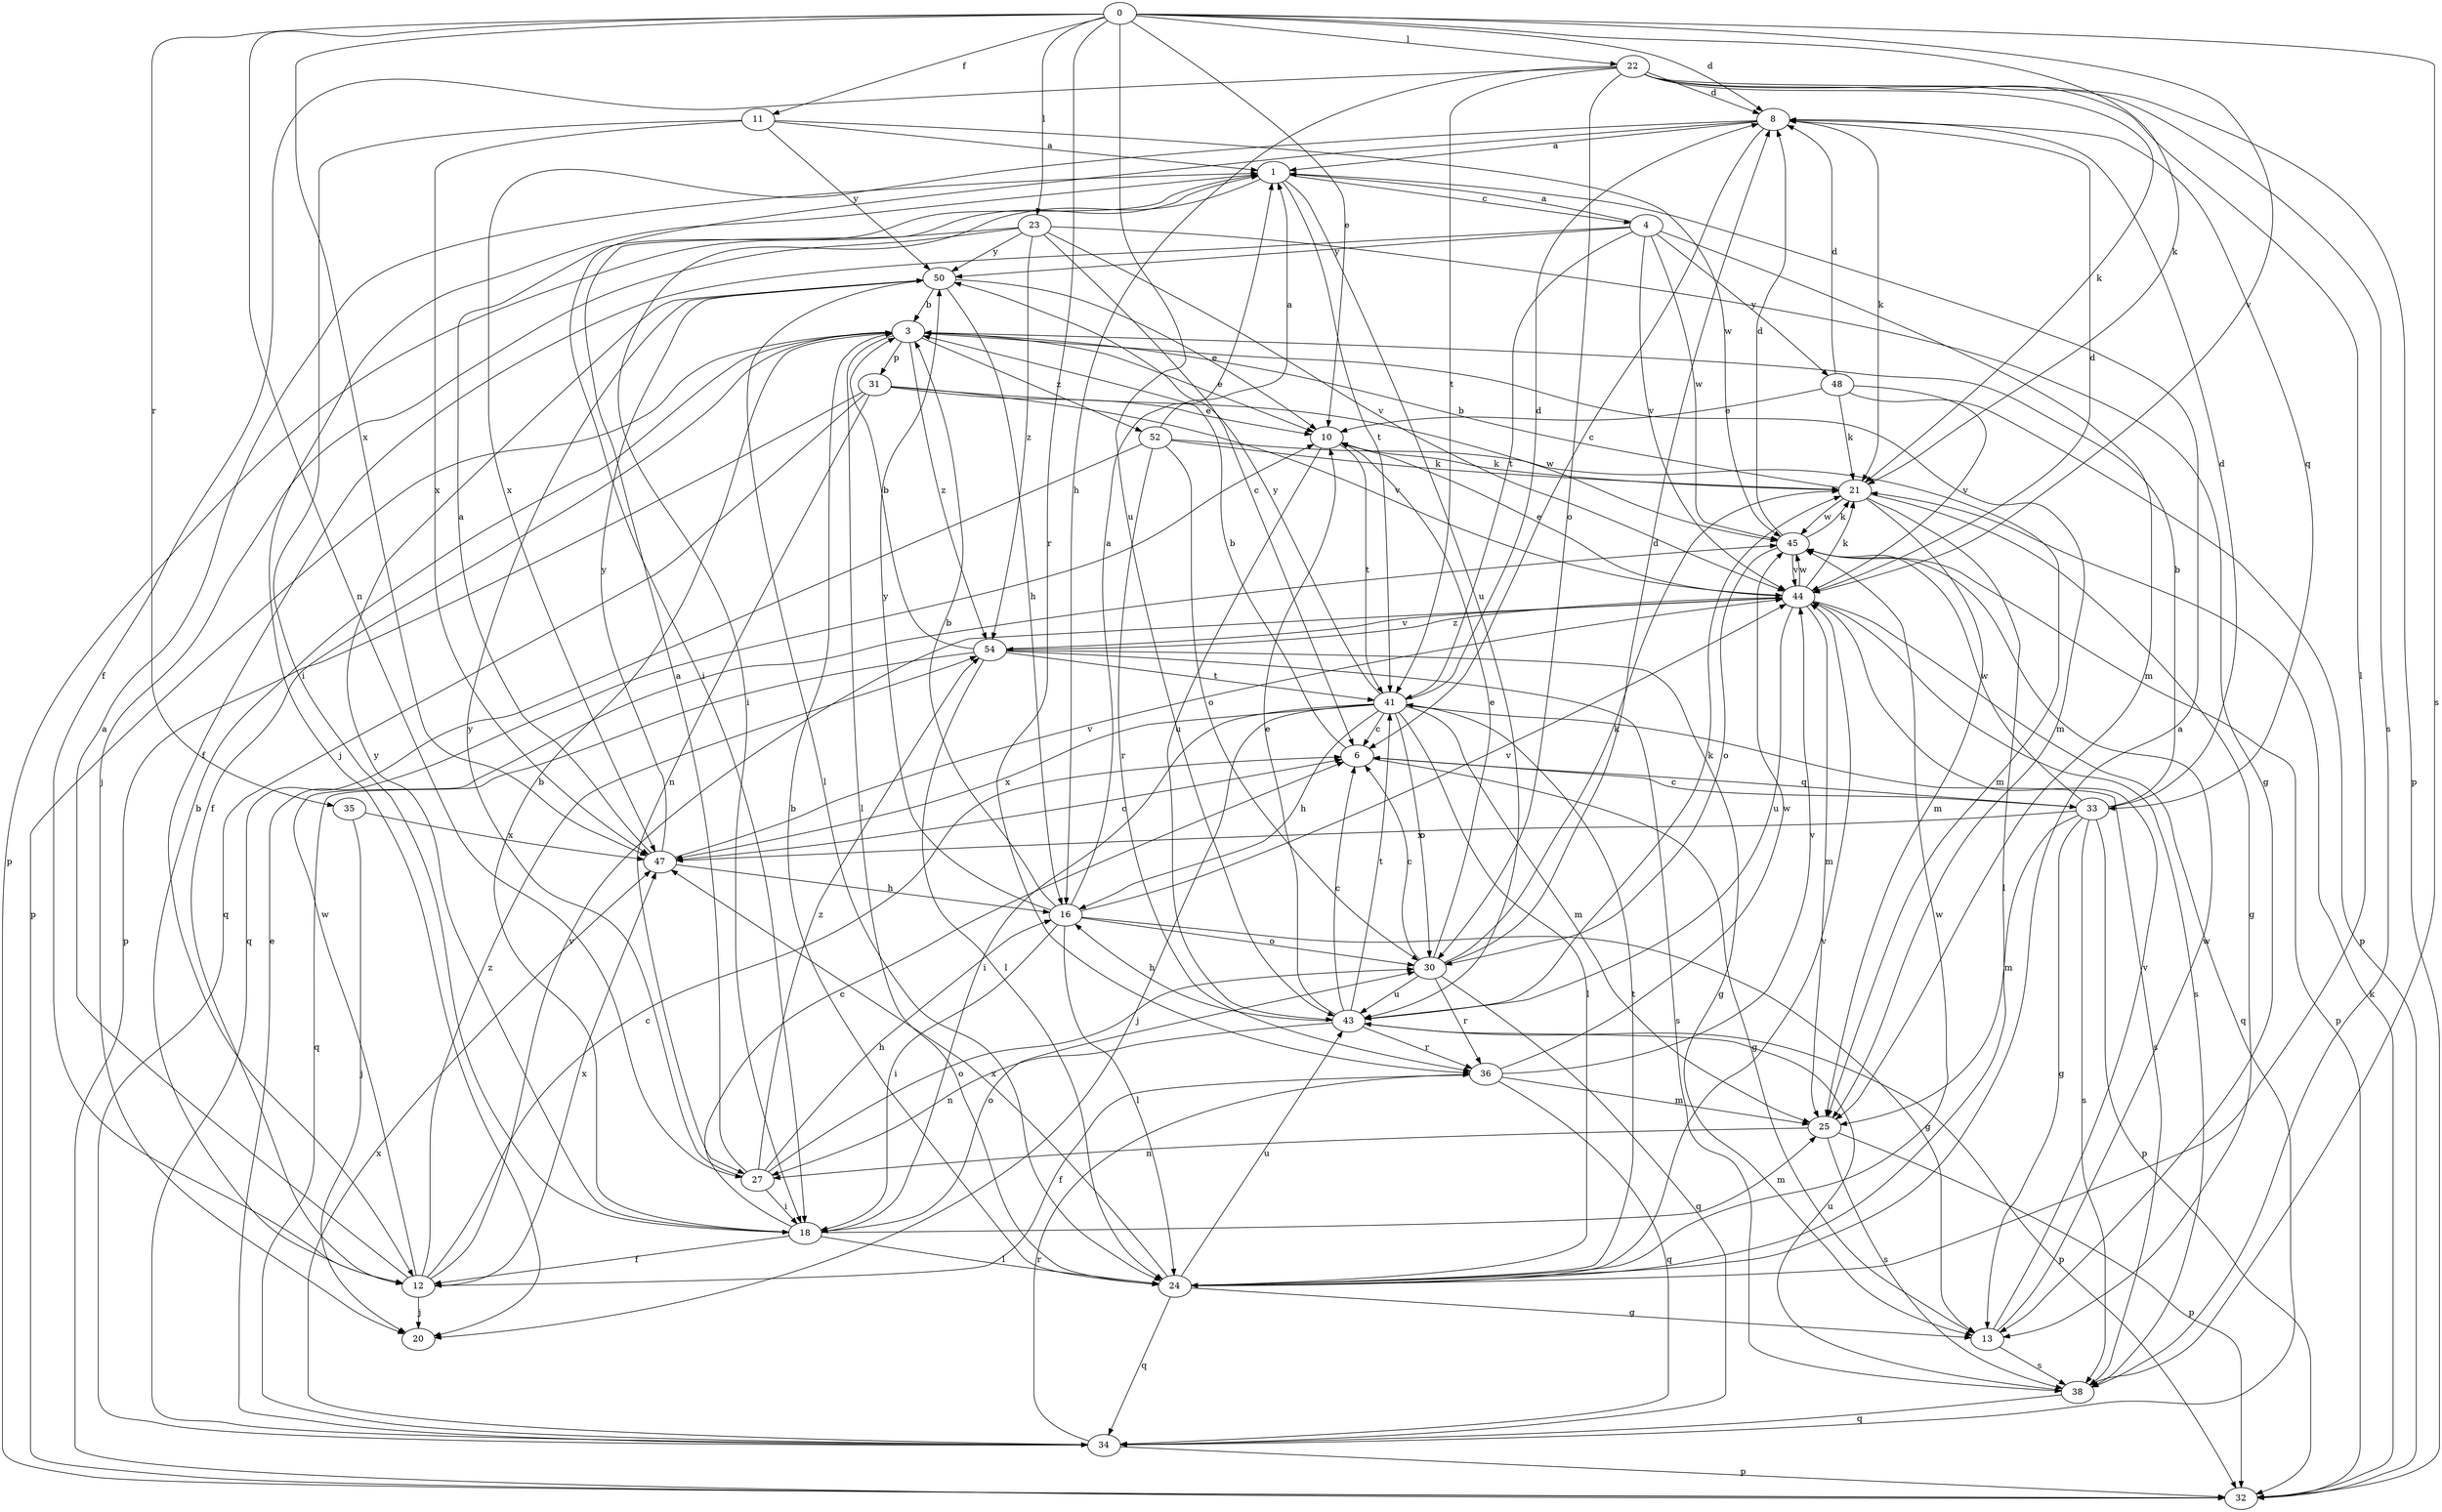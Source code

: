 strict digraph  {
0;
1;
3;
4;
6;
8;
10;
11;
12;
13;
16;
18;
20;
21;
22;
23;
24;
25;
27;
30;
31;
32;
33;
34;
35;
36;
38;
41;
43;
44;
45;
47;
48;
50;
52;
54;
0 -> 8  [label=d];
0 -> 10  [label=e];
0 -> 11  [label=f];
0 -> 21  [label=k];
0 -> 22  [label=l];
0 -> 23  [label=l];
0 -> 27  [label=n];
0 -> 35  [label=r];
0 -> 36  [label=r];
0 -> 38  [label=s];
0 -> 43  [label=u];
0 -> 44  [label=v];
0 -> 47  [label=x];
1 -> 4  [label=c];
1 -> 18  [label=i];
1 -> 20  [label=j];
1 -> 41  [label=t];
1 -> 43  [label=u];
3 -> 10  [label=e];
3 -> 12  [label=f];
3 -> 24  [label=l];
3 -> 25  [label=m];
3 -> 31  [label=p];
3 -> 32  [label=p];
3 -> 52  [label=z];
3 -> 54  [label=z];
4 -> 1  [label=a];
4 -> 12  [label=f];
4 -> 25  [label=m];
4 -> 41  [label=t];
4 -> 44  [label=v];
4 -> 45  [label=w];
4 -> 48  [label=y];
4 -> 50  [label=y];
6 -> 3  [label=b];
6 -> 13  [label=g];
6 -> 33  [label=q];
8 -> 1  [label=a];
8 -> 6  [label=c];
8 -> 18  [label=i];
8 -> 21  [label=k];
8 -> 33  [label=q];
8 -> 47  [label=x];
10 -> 21  [label=k];
10 -> 41  [label=t];
10 -> 43  [label=u];
11 -> 1  [label=a];
11 -> 18  [label=i];
11 -> 45  [label=w];
11 -> 47  [label=x];
11 -> 50  [label=y];
12 -> 1  [label=a];
12 -> 3  [label=b];
12 -> 6  [label=c];
12 -> 20  [label=j];
12 -> 44  [label=v];
12 -> 45  [label=w];
12 -> 47  [label=x];
12 -> 54  [label=z];
13 -> 38  [label=s];
13 -> 44  [label=v];
13 -> 45  [label=w];
16 -> 1  [label=a];
16 -> 3  [label=b];
16 -> 13  [label=g];
16 -> 18  [label=i];
16 -> 24  [label=l];
16 -> 30  [label=o];
16 -> 44  [label=v];
16 -> 50  [label=y];
18 -> 3  [label=b];
18 -> 6  [label=c];
18 -> 12  [label=f];
18 -> 24  [label=l];
18 -> 25  [label=m];
18 -> 30  [label=o];
18 -> 50  [label=y];
21 -> 3  [label=b];
21 -> 13  [label=g];
21 -> 24  [label=l];
21 -> 25  [label=m];
21 -> 45  [label=w];
22 -> 8  [label=d];
22 -> 12  [label=f];
22 -> 16  [label=h];
22 -> 21  [label=k];
22 -> 24  [label=l];
22 -> 30  [label=o];
22 -> 32  [label=p];
22 -> 38  [label=s];
22 -> 41  [label=t];
23 -> 6  [label=c];
23 -> 13  [label=g];
23 -> 20  [label=j];
23 -> 32  [label=p];
23 -> 44  [label=v];
23 -> 50  [label=y];
23 -> 54  [label=z];
24 -> 1  [label=a];
24 -> 3  [label=b];
24 -> 13  [label=g];
24 -> 34  [label=q];
24 -> 41  [label=t];
24 -> 43  [label=u];
24 -> 44  [label=v];
24 -> 45  [label=w];
24 -> 47  [label=x];
25 -> 27  [label=n];
25 -> 32  [label=p];
25 -> 38  [label=s];
27 -> 1  [label=a];
27 -> 16  [label=h];
27 -> 18  [label=i];
27 -> 30  [label=o];
27 -> 50  [label=y];
27 -> 54  [label=z];
30 -> 6  [label=c];
30 -> 8  [label=d];
30 -> 10  [label=e];
30 -> 21  [label=k];
30 -> 34  [label=q];
30 -> 36  [label=r];
30 -> 43  [label=u];
31 -> 10  [label=e];
31 -> 27  [label=n];
31 -> 32  [label=p];
31 -> 34  [label=q];
31 -> 44  [label=v];
31 -> 45  [label=w];
32 -> 21  [label=k];
33 -> 3  [label=b];
33 -> 6  [label=c];
33 -> 8  [label=d];
33 -> 13  [label=g];
33 -> 25  [label=m];
33 -> 32  [label=p];
33 -> 38  [label=s];
33 -> 45  [label=w];
33 -> 47  [label=x];
34 -> 10  [label=e];
34 -> 32  [label=p];
34 -> 36  [label=r];
34 -> 47  [label=x];
35 -> 20  [label=j];
35 -> 47  [label=x];
36 -> 12  [label=f];
36 -> 25  [label=m];
36 -> 34  [label=q];
36 -> 44  [label=v];
36 -> 45  [label=w];
38 -> 34  [label=q];
38 -> 43  [label=u];
41 -> 6  [label=c];
41 -> 8  [label=d];
41 -> 16  [label=h];
41 -> 18  [label=i];
41 -> 20  [label=j];
41 -> 24  [label=l];
41 -> 25  [label=m];
41 -> 30  [label=o];
41 -> 38  [label=s];
41 -> 47  [label=x];
41 -> 50  [label=y];
43 -> 6  [label=c];
43 -> 10  [label=e];
43 -> 16  [label=h];
43 -> 21  [label=k];
43 -> 27  [label=n];
43 -> 32  [label=p];
43 -> 36  [label=r];
43 -> 41  [label=t];
44 -> 8  [label=d];
44 -> 10  [label=e];
44 -> 21  [label=k];
44 -> 25  [label=m];
44 -> 34  [label=q];
44 -> 38  [label=s];
44 -> 43  [label=u];
44 -> 45  [label=w];
44 -> 54  [label=z];
45 -> 8  [label=d];
45 -> 21  [label=k];
45 -> 30  [label=o];
45 -> 32  [label=p];
45 -> 44  [label=v];
47 -> 1  [label=a];
47 -> 6  [label=c];
47 -> 16  [label=h];
47 -> 44  [label=v];
47 -> 50  [label=y];
48 -> 8  [label=d];
48 -> 10  [label=e];
48 -> 21  [label=k];
48 -> 32  [label=p];
48 -> 44  [label=v];
50 -> 3  [label=b];
50 -> 10  [label=e];
50 -> 16  [label=h];
50 -> 24  [label=l];
52 -> 1  [label=a];
52 -> 21  [label=k];
52 -> 25  [label=m];
52 -> 30  [label=o];
52 -> 34  [label=q];
52 -> 36  [label=r];
54 -> 3  [label=b];
54 -> 13  [label=g];
54 -> 24  [label=l];
54 -> 34  [label=q];
54 -> 38  [label=s];
54 -> 41  [label=t];
54 -> 44  [label=v];
}

